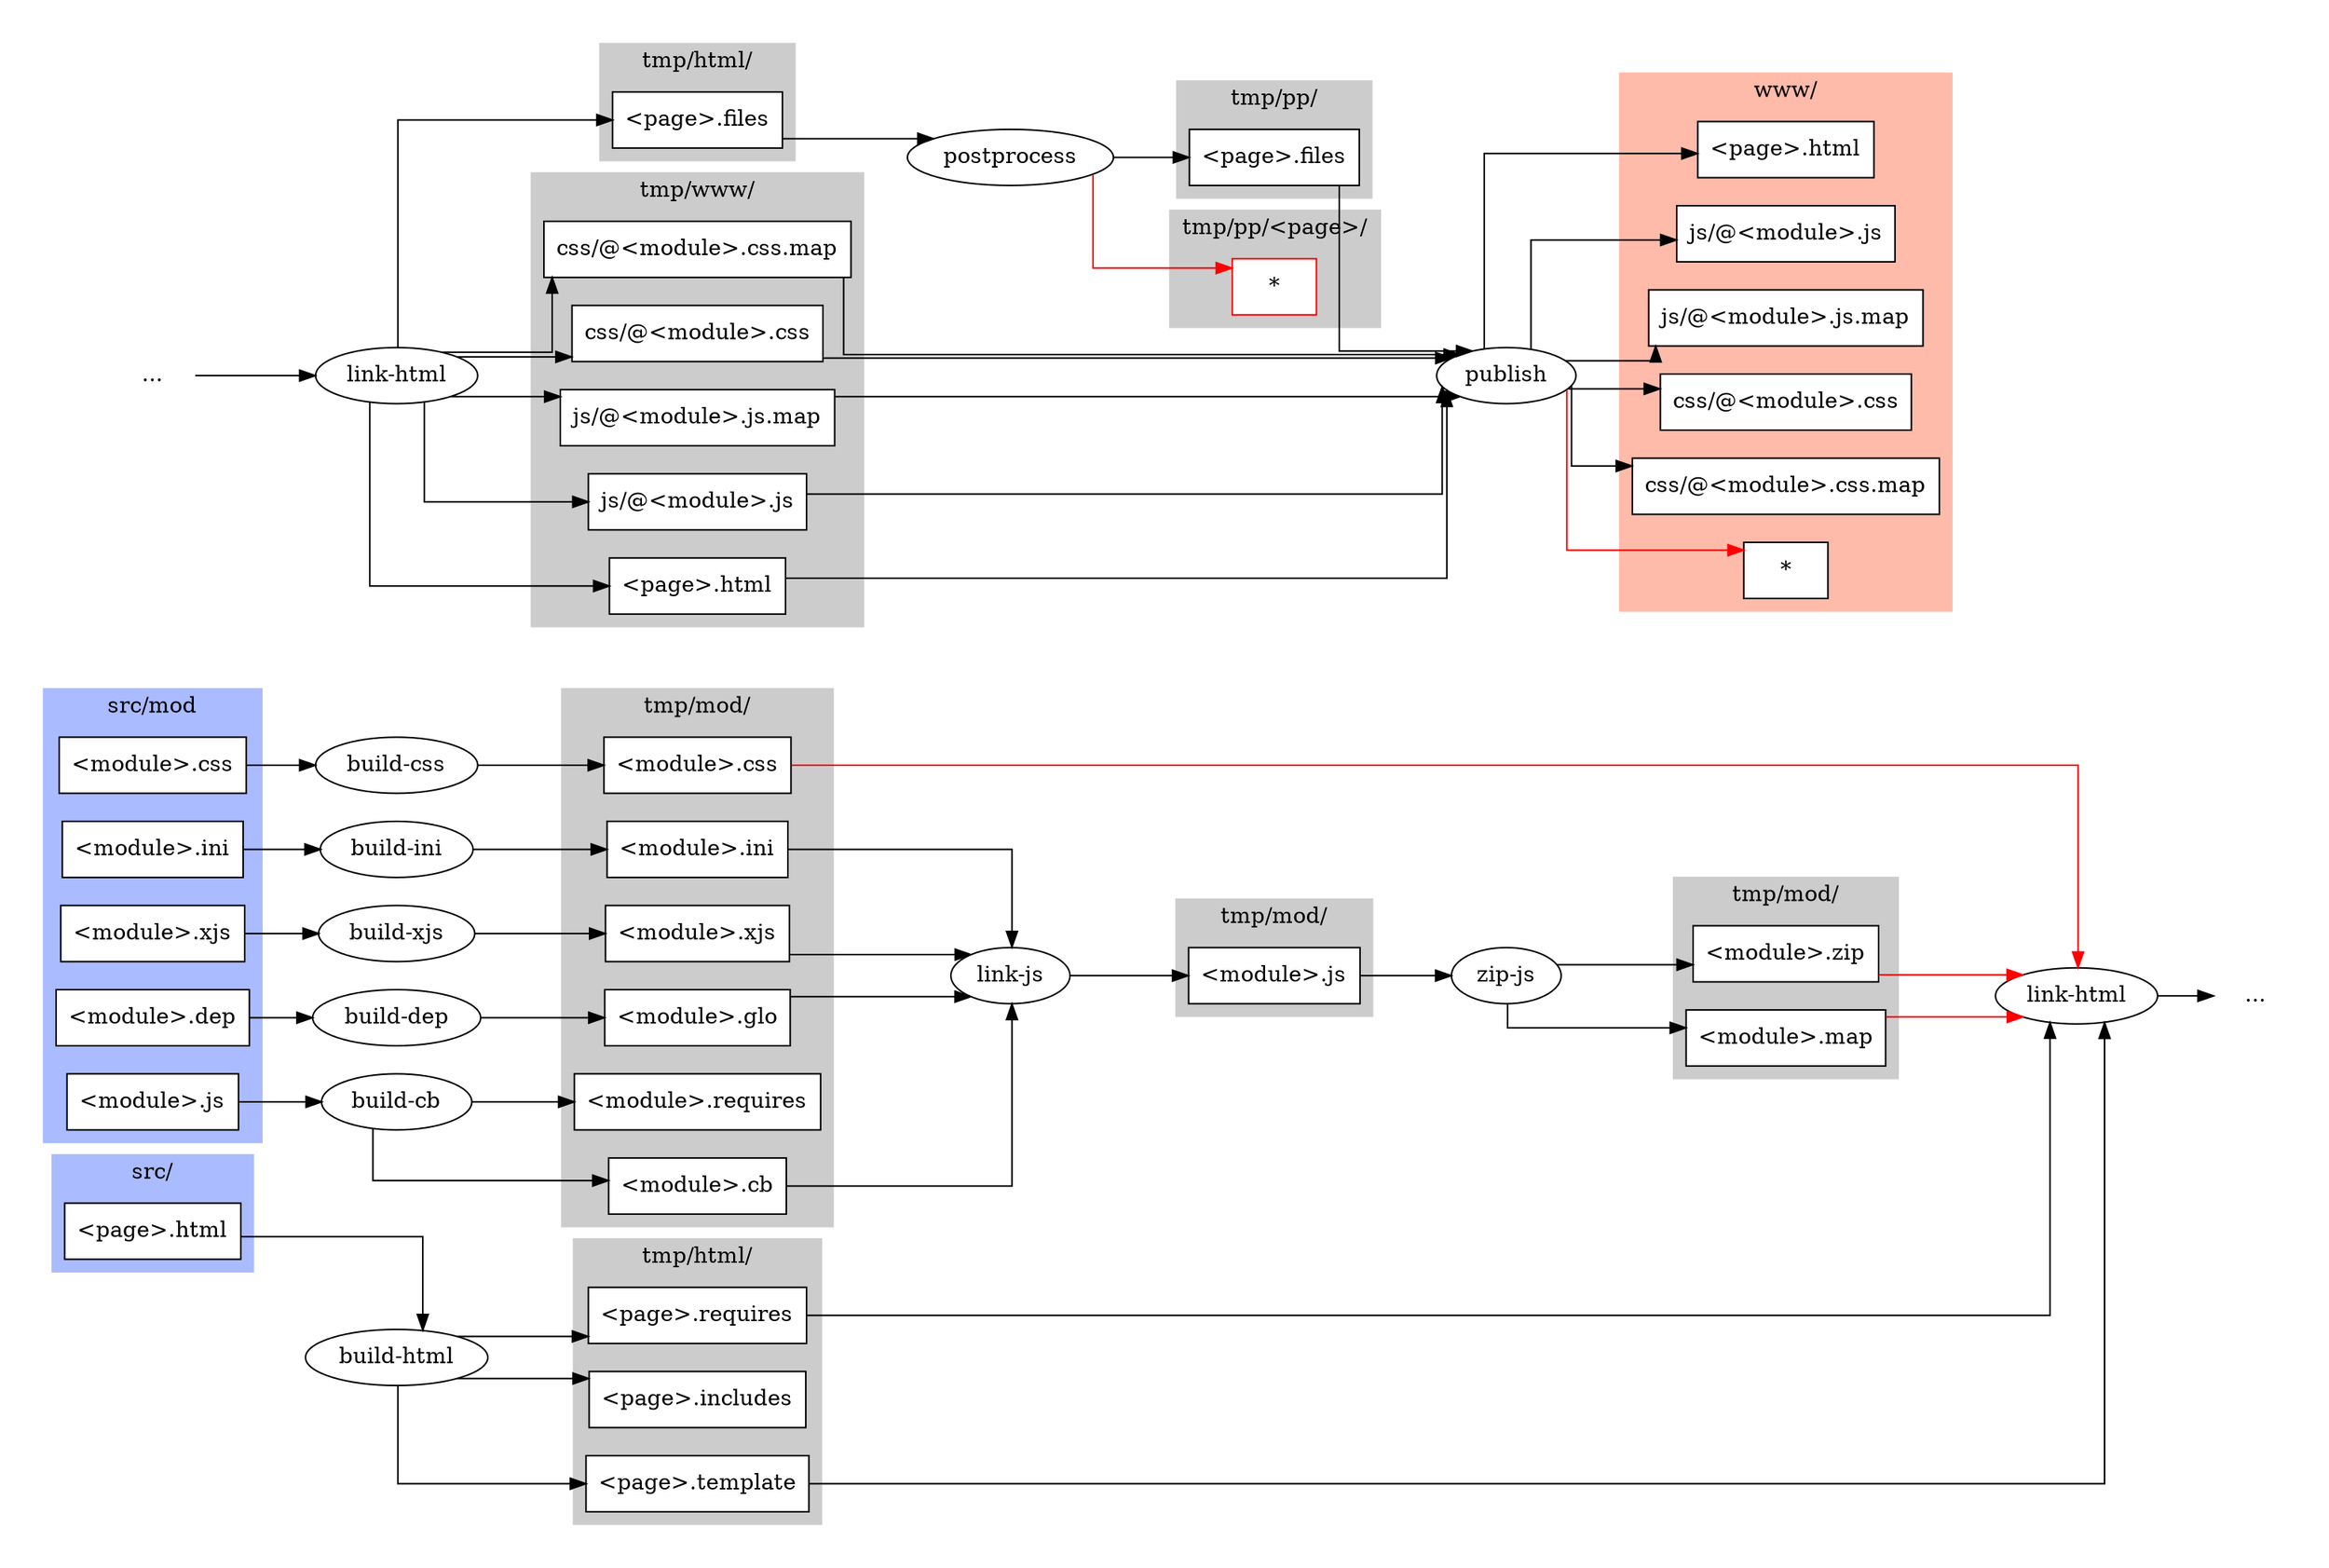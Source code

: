 digraph BUILD {
    rankdir=LR;
    concentrate=true;
    splines=ortho;
    subgraph cluster_top {
        color = none;        
        rankdir=LR;
        //----------------------------------------
        subgraph cluster_src {
            color = none;
            subgraph cluster_src_html {
                label = "src/";
                color = "#aabbff";
                style = filled;
                node [shape=box,fillcolor=white,style=filled];
                src_page_html [label="<page>.html"];
            }
            subgraph cluster_src_mod {
                label = "src/mod";
                color = "#aabbff";
                style = filled;
                node [shape=box,fillcolor=white,style=filled];
                src_mod_js [label="<module>.js"];
                src_mod_dep [label="<module>.dep"];
                src_mod_xjs [label="<module>.xjs"];
                src_mod_ini [label="<module>.ini"];
                src_mod_css [label="<module>.css"];
            }
        }
        //----------------------------------------
        node [shape=ellipse];
        build_html [label="build-html"];
        build_cb [label="build-cb"];
        build_dep [label="build-dep"];
        build_xjs [label="build-xjs"];
        build_ini [label="build-ini"];
        build_css [label="build-css"];
        //----------------------------------------
        subgraph cluster_tmp {
            color = none;
            subgraph cluster_tmp_html {
                label = "tmp/html/"
                color = "#cccccc";
                style = filled;
                node [shape=box,fillcolor=white,style=filled];
                tmp_page_html_template [label="<page>.template"];
                tmp_page_html_includes [label="<page>.includes"];
                tmp_page_html_requires [label="<page>.requires"];
            }
            subgraph cluster_tmp_mod {
                label = "tmp/mod/"
                color = "#cccccc";
                style = filled;
                node [shape=box,fillcolor=white,style=filled];
                tmp_mod_requires [label="<module>.requires"];
                tmp_mod_cb [label="<module>.cb"];
                tmp_mod_xjs [label="<module>.xjs"];
                tmp_mod_ini [label="<module>.ini"];
                tmp_mod_glo [label="<module>.glo"];
                tmp_mod_css [label="<module>.css"];
            }
        }
        //----------------------------------------
        link_html_1 [label="link-html"];
        link_js [label="link-js"];
        //----------------------------------------
        subgraph cluster_tmp2 {
            color = none;
            subgraph cluster_tmp2_mod {
                label = "tmp/mod/"
                color = "#cccccc";
                style = filled;
                node [shape=box,fillcolor=white,style=filled];
                tmp_mod_js [label="<module>.js"];
            }
        }
        //----------------------------------------
        subgraph cluster_tmp3 {
            color = none;
            subgraph cluster_tmp3_mod {
                label = "tmp/mod/"
                color = "#cccccc";
                style = filled;
                node [shape=box,fillcolor=white,style=filled];
                tmp_mod_zip [label="<module>.zip"];
                tmp_mod_map [label="<module>.map"];
            }
        }
        //----------------------------------------
        zip_js [label="zip-js"];
        //----------------------------------------
        src_page_html -> build_html;
        build_html -> tmp_page_html_template;
        build_html -> tmp_page_html_includes;
        build_html -> tmp_page_html_requires;
        //----------------------------------------
        src_mod_js -> build_cb;
        build_cb -> tmp_mod_requires;
        build_cb -> tmp_mod_cb;
        src_mod_dep -> build_dep -> tmp_mod_glo;
        src_mod_xjs -> build_xjs -> tmp_mod_xjs;
        src_mod_ini -> build_ini -> tmp_mod_ini;
        src_mod_css -> build_css -> tmp_mod_css;
        //----------------------------------------
        tmp_mod_cb -> link_js;
        tmp_mod_glo -> link_js;
        tmp_mod_xjs -> link_js;
        tmp_mod_ini -> link_js;
        link_js -> tmp_mod_js;
        //----------------------------------------
        tmp_mod_js -> zip_js;
        zip_js -> tmp_mod_zip;
        zip_js -> tmp_mod_map;
        //----------------------------------------
        tmp_mod_zip -> link_html_1 [color=red];
        tmp_mod_map -> link_html_1 [color=red];
        tmp_mod_css -> link_html_1 [color=red];
        tmp_page_html_template -> link_html_1;
        tmp_page_html_requires -> link_html_1;
        dots_1 [label="...",shape=none];
        link_html_1 -> dots_1;
    }
    //========================================
    subgraph cluster_bottom {
        color = none;        
        rankdir=LR;
        link_html_2 [label="link-html"];
        dots_2 [label="...",shape=none];
        dots_2 -> link_html_2;        
        link_html_2 -> tmp_www_html;
        link_html_2 -> tmp_www_js;
        link_html_2 -> tmp_www_js_map;
        link_html_2 -> tmp_www_css;
        link_html_2 -> tmp_www_css_map;
        link_html_2 -> tmp_html_files;
        //----------------------------------------
        subgraph cluster_tmp_www {
            color = none;
            subgraph cluster_tmp_www1 {
                label = "tmp/www/"
                color = "#cccccc";
                style = filled;
                node [shape=box,fillcolor=white,style=filled];
                tmp_www_html [label="<page>.html",shape=box,fillcolor=white,style=filled];
                tmp_www_js [label="js/@<module>.js",shape=box,fillcolor=white,style=filled];
                tmp_www_js_map [label="js/@<module>.js.map",shape=box,fillcolor=white,style=filled];
                tmp_www_css [label="css/@<module>.css",shape=box,fillcolor=white,style=filled];
                tmp_www_css_map [label="css/@<module>.css.map",shape=box,fillcolor=white,style=filled];
            }
            subgraph cluster_tmp_html_files {
                label = "tmp/html/"
                color = "#cccccc";
                style = filled;
                node [shape=box,fillcolor=white,style=filled];
                tmp_html_files [label="<page>.files",shape=box,fillcolor=white,style=filled];
            }
        }
        //----------------------------------------
        subgraph cluster_tmp_pp {
            color = none;
            subgraph cluster_tmp_www1_bottom {
                label = "tmp/pp/"
                color = "#cccccc";
                style = filled;
                node [shape=box,fillcolor=white,style=filled];
                tmp_pp_files [label="<page>.files"];
            }
            subgraph cluster_tmp_html_files_bottom {
                label = "tmp/pp/<page>/"
                color = "#cccccc";
                style = filled;
                node [shape=box,fillcolor=white,style=filled];
                tmp_pp [label="*",color=red];
            }
        }
        //----------------------------------------
        subgraph cluster_www {
            label = "www/"
            color = "#ffbbaa";
            style = filled;
            node [shape=box,fillcolor=white,style=filled];
            www_html [label="<page>.html"];
            www_js [label="js/@<module>.js"];
            www_js_map [label="js/@<module>.js.map"];
            www_css [label="css/@<module>.css"];
            www_css_map [label="css/@<module>.css.map"];
            www_pp [label="*"];
        }
        //----------------------------------------
        postprocess_html [label="postprocess"];
        //----------------------------------------
        tmp_html_files -> postprocess_html;
        postprocess_html -> tmp_pp_files;
        postprocess_html -> tmp_pp [color=red];
        //----------------------------------------
        publish_html [label="publish"];
        //----------------------------------------
        tmp_www_html -> publish_html;
        tmp_www_js -> publish_html;
        tmp_www_js_map -> publish_html;
        tmp_www_css -> publish_html;
        tmp_www_css_map -> publish_html;
        tmp_pp_files -> publish_html;
        publish_html -> www_html;
        publish_html -> www_js;
        publish_html -> www_js_map;
        publish_html -> www_css;
        publish_html -> www_css_map;
        publish_html -> www_pp [color=red];
    }
}